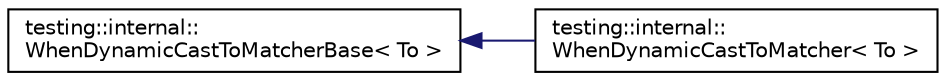 digraph "Graphical Class Hierarchy"
{
  edge [fontname="Helvetica",fontsize="10",labelfontname="Helvetica",labelfontsize="10"];
  node [fontname="Helvetica",fontsize="10",shape=record];
  rankdir="LR";
  Node1 [label="testing::internal::\lWhenDynamicCastToMatcherBase\< To \>",height=0.2,width=0.4,color="black", fillcolor="white", style="filled",URL="$classtesting_1_1internal_1_1_when_dynamic_cast_to_matcher_base.html"];
  Node1 -> Node2 [dir="back",color="midnightblue",fontsize="10",style="solid",fontname="Helvetica"];
  Node2 [label="testing::internal::\lWhenDynamicCastToMatcher\< To \>",height=0.2,width=0.4,color="black", fillcolor="white", style="filled",URL="$classtesting_1_1internal_1_1_when_dynamic_cast_to_matcher.html"];
}

